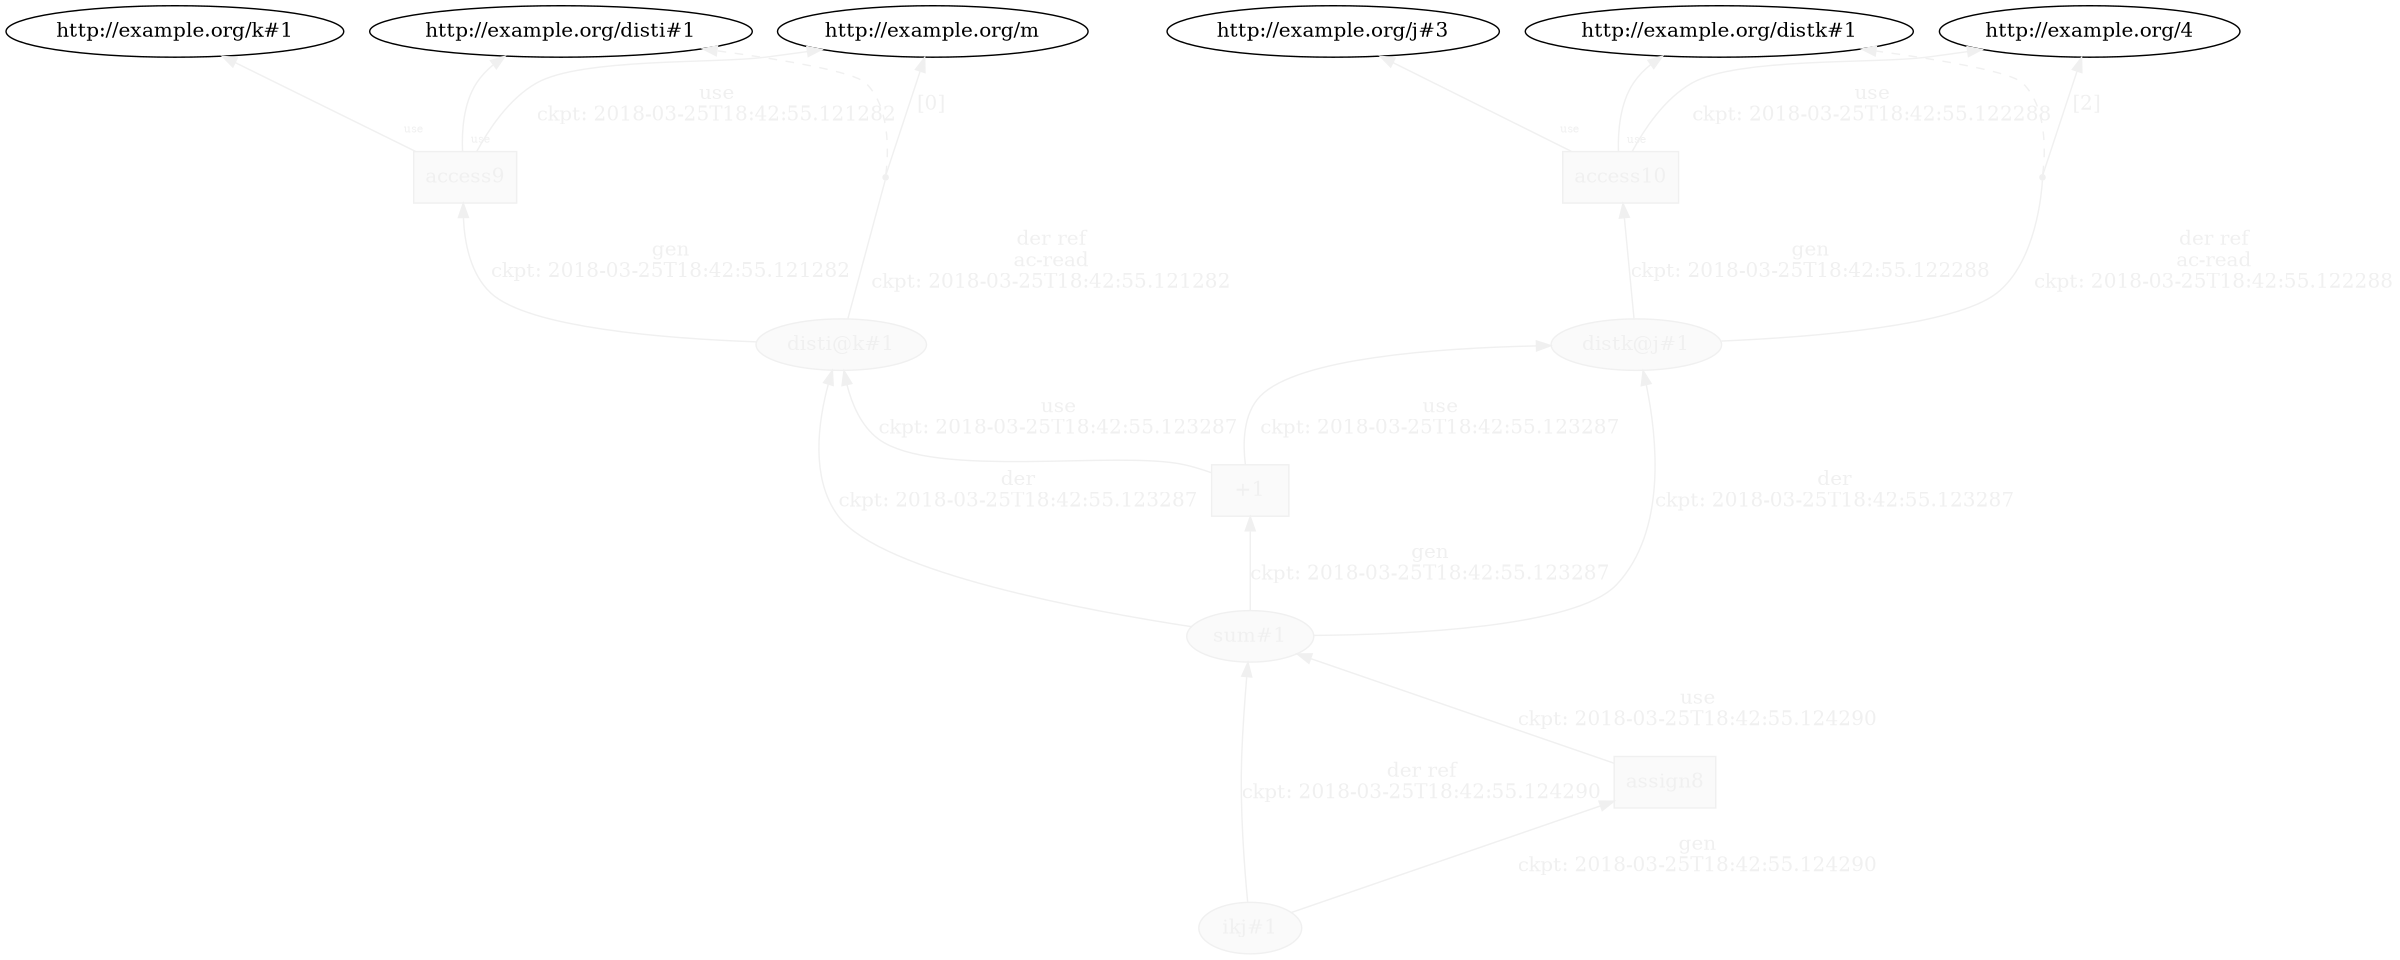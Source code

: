 digraph "PROV" { size="16,12"; rankdir="BT";
"http://example.org/disti@k#1" [fillcolor="#FAFAFA",color="#F0F0F0",style="filled",fontcolor="#F0F0F0",label="disti@k#1",URL="http://example.org/disti@k#1"]
"http://example.org/access9" [fillcolor="#FAFAFA",color="#F0F0F0",shape="polygon",sides="4",style="filled",fontcolor="#F0F0F0",label="access9",URL="http://example.org/access9"]
"bn0" [shape="point",label="",fontcolor="#F0F0F0",color="#F0F0F0"]
"http://example.org/disti@k#1" -> "bn0" [fontsize="14",distance="1.5",angle="60.0",rotation="20",label="der ref
ac-read
ckpt: 2018-03-25T18:42:55.121282",arrowhead="none",fontcolor="#F0F0F0",color="#F0F0F0"]
"bn0" -> "http://example.org/disti#1" [style="dashed",fontcolor="#F0F0F0",color="#F0F0F0"]
"bn0" -> "http://example.org/m" [fontsize="14",distance="1.5",angle="60.0",rotation="20",label="[0]",fontcolor="#F0F0F0",color="#F0F0F0"]
"http://example.org/access9" -> "http://example.org/disti#1" [labelfontsize="8",labeldistance="1.5",labelangle="60.0",rotation="20",taillabel="use",fontcolor="#F0F0F0",color="#F0F0F0"]
"http://example.org/access9" -> "http://example.org/k#1" [labelfontsize="8",labeldistance="1.5",labelangle="60.0",rotation="20",taillabel="use",fontcolor="#F0F0F0",color="#F0F0F0"]
"http://example.org/distk@j#1" [fillcolor="#FAFAFA",color="#F0F0F0",style="filled",fontcolor="#F0F0F0",label="distk@j#1",URL="http://example.org/distk@j#1"]
"http://example.org/access10" [fillcolor="#FAFAFA",color="#F0F0F0",shape="polygon",sides="4",style="filled",fontcolor="#F0F0F0",label="access10",URL="http://example.org/access10"]
"bn1" [shape="point",label="",fontcolor="#F0F0F0",color="#F0F0F0"]
"http://example.org/distk@j#1" -> "bn1" [fontsize="14",distance="1.5",angle="60.0",rotation="20",label="der ref
ac-read
ckpt: 2018-03-25T18:42:55.122288",arrowhead="none",fontcolor="#F0F0F0",color="#F0F0F0"]
"bn1" -> "http://example.org/distk#1" [style="dashed",fontcolor="#F0F0F0",color="#F0F0F0"]
"bn1" -> "http://example.org/4" [fontsize="14",distance="1.5",angle="60.0",rotation="20",label="[2]",fontcolor="#F0F0F0",color="#F0F0F0"]
"http://example.org/access10" -> "http://example.org/distk#1" [labelfontsize="8",labeldistance="1.5",labelangle="60.0",rotation="20",taillabel="use",fontcolor="#F0F0F0",color="#F0F0F0"]
"http://example.org/access10" -> "http://example.org/j#3" [labelfontsize="8",labeldistance="1.5",labelangle="60.0",rotation="20",taillabel="use",fontcolor="#F0F0F0",color="#F0F0F0"]
"http://example.org/sum#1" [fillcolor="#FAFAFA",color="#F0F0F0",style="filled",fontcolor="#F0F0F0",label="sum#1",URL="http://example.org/sum#1"]
"http://example.org/+1" [fillcolor="#FAFAFA",color="#F0F0F0",shape="polygon",sides="4",style="filled",fontcolor="#F0F0F0",label="+1",URL="http://example.org/+1"]
"http://example.org/sum#1" -> "http://example.org/disti@k#1" [fontsize="14",distance="1.5",angle="60.0",rotation="20",label="der
ckpt: 2018-03-25T18:42:55.123287",fontcolor="#F0F0F0",color="#F0F0F0"]
"http://example.org/sum#1" -> "http://example.org/distk@j#1" [fontsize="14",distance="1.5",angle="60.0",rotation="20",label="der
ckpt: 2018-03-25T18:42:55.123287",fontcolor="#F0F0F0",color="#F0F0F0"]
"http://example.org/ikj#1" [fillcolor="#FAFAFA",color="#F0F0F0",style="filled",fontcolor="#F0F0F0",label="ikj#1",URL="http://example.org/ikj#1"]
"http://example.org/assign8" [fillcolor="#FAFAFA",color="#F0F0F0",shape="polygon",sides="4",style="filled",fontcolor="#F0F0F0",label="assign8",URL="http://example.org/assign8"]
"http://example.org/ikj#1" -> "http://example.org/sum#1" [fontsize="14",distance="1.5",angle="60.0",rotation="20",label="der ref
ckpt: 2018-03-25T18:42:55.124290",fontcolor="#F0F0F0",color="#F0F0F0"]
"http://example.org/+1" -> "http://example.org/distk@j#1" [fontsize="14",distance="1.5",angle="60.0",rotation="20",label="use
ckpt: 2018-03-25T18:42:55.123287",fontcolor="#F0F0F0",color="#F0F0F0"]
"http://example.org/+1" -> "http://example.org/disti@k#1" [fontsize="14",distance="1.5",angle="60.0",rotation="20",label="use
ckpt: 2018-03-25T18:42:55.123287",fontcolor="#F0F0F0",color="#F0F0F0"]
"http://example.org/assign8" -> "http://example.org/sum#1" [fontsize="14",distance="1.5",angle="60.0",rotation="20",label="use
ckpt: 2018-03-25T18:42:55.124290",fontcolor="#F0F0F0",color="#F0F0F0"]
"http://example.org/access10" -> "http://example.org/4" [fontsize="14",distance="1.5",angle="60.0",rotation="20",label="use
ckpt: 2018-03-25T18:42:55.122288",fontcolor="#F0F0F0",color="#F0F0F0"]
"http://example.org/access9" -> "http://example.org/m" [fontsize="14",distance="1.5",angle="60.0",rotation="20",label="use
ckpt: 2018-03-25T18:42:55.121282",fontcolor="#F0F0F0",color="#F0F0F0"]
"http://example.org/distk@j#1" -> "http://example.org/access10" [fontsize="14",distance="1.5",angle="60.0",rotation="20",label="gen
ckpt: 2018-03-25T18:42:55.122288",fontcolor="#F0F0F0",color="#F0F0F0"]
"http://example.org/sum#1" -> "http://example.org/+1" [fontsize="14",distance="1.5",angle="60.0",rotation="20",label="gen
ckpt: 2018-03-25T18:42:55.123287",fontcolor="#F0F0F0",color="#F0F0F0"]
"http://example.org/disti@k#1" -> "http://example.org/access9" [fontsize="14",distance="1.5",angle="60.0",rotation="20",label="gen
ckpt: 2018-03-25T18:42:55.121282",fontcolor="#F0F0F0",color="#F0F0F0"]
"http://example.org/ikj#1" -> "http://example.org/assign8" [fontsize="14",distance="1.5",angle="60.0",rotation="20",label="gen
ckpt: 2018-03-25T18:42:55.124290",fontcolor="#F0F0F0",color="#F0F0F0"]
}